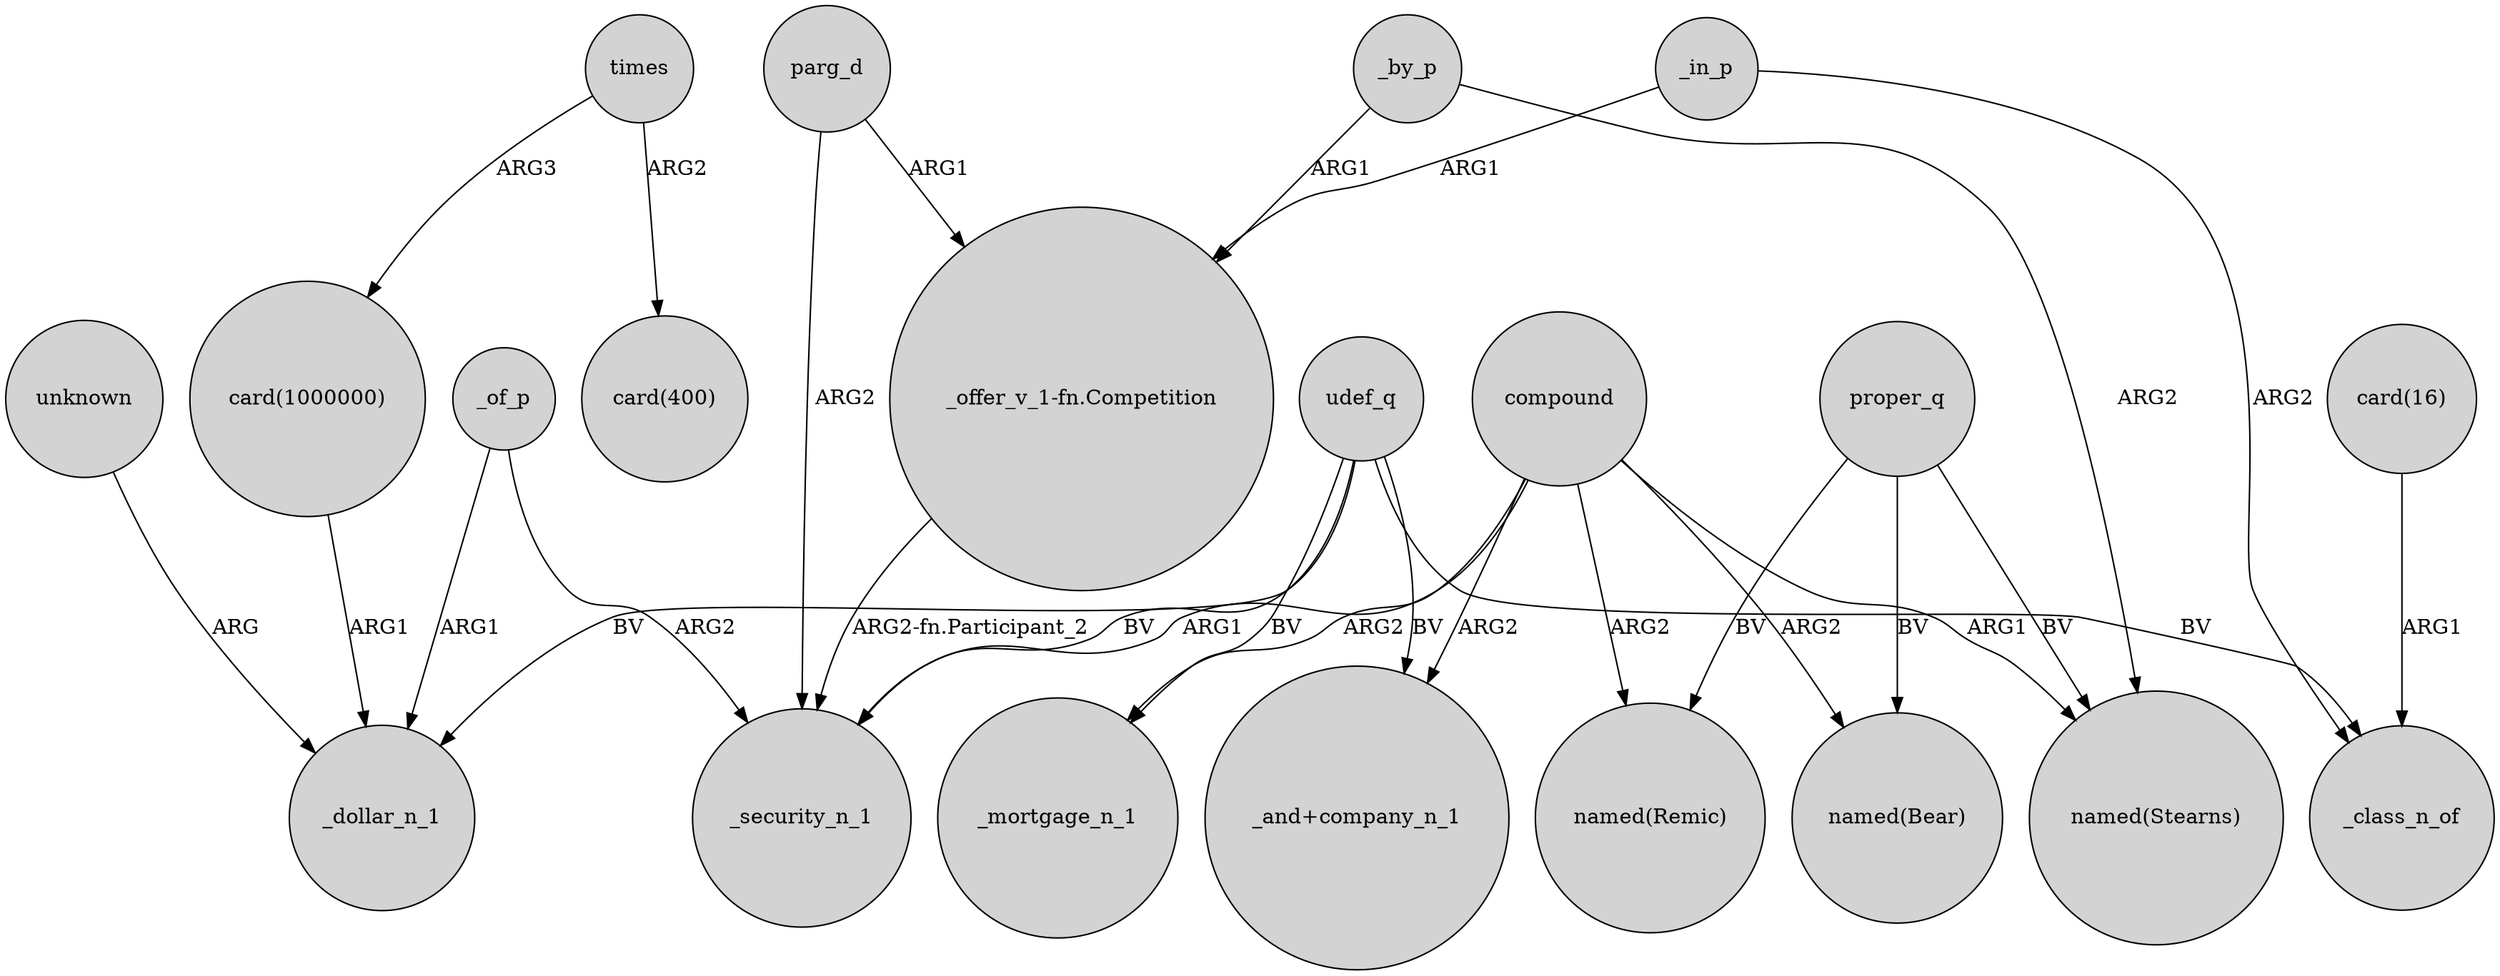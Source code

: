 digraph {
	node [shape=circle style=filled]
	_of_p -> _dollar_n_1 [label=ARG1]
	compound -> "named(Stearns)" [label=ARG1]
	proper_q -> "named(Stearns)" [label=BV]
	times -> "card(400)" [label=ARG2]
	compound -> "_and+company_n_1" [label=ARG2]
	_of_p -> _security_n_1 [label=ARG2]
	_in_p -> "_offer_v_1-fn.Competition" [label=ARG1]
	times -> "card(1000000)" [label=ARG3]
	_in_p -> _class_n_of [label=ARG2]
	udef_q -> _security_n_1 [label=BV]
	unknown -> _dollar_n_1 [label=ARG]
	compound -> "named(Bear)" [label=ARG2]
	compound -> _mortgage_n_1 [label=ARG2]
	udef_q -> _mortgage_n_1 [label=BV]
	parg_d -> "_offer_v_1-fn.Competition" [label=ARG1]
	proper_q -> "named(Remic)" [label=BV]
	compound -> _security_n_1 [label=ARG1]
	proper_q -> "named(Bear)" [label=BV]
	"card(16)" -> _class_n_of [label=ARG1]
	udef_q -> _dollar_n_1 [label=BV]
	"card(1000000)" -> _dollar_n_1 [label=ARG1]
	_by_p -> "_offer_v_1-fn.Competition" [label=ARG1]
	udef_q -> _class_n_of [label=BV]
	compound -> "named(Remic)" [label=ARG2]
	udef_q -> "_and+company_n_1" [label=BV]
	parg_d -> _security_n_1 [label=ARG2]
	"_offer_v_1-fn.Competition" -> _security_n_1 [label="ARG2-fn.Participant_2"]
	_by_p -> "named(Stearns)" [label=ARG2]
}

